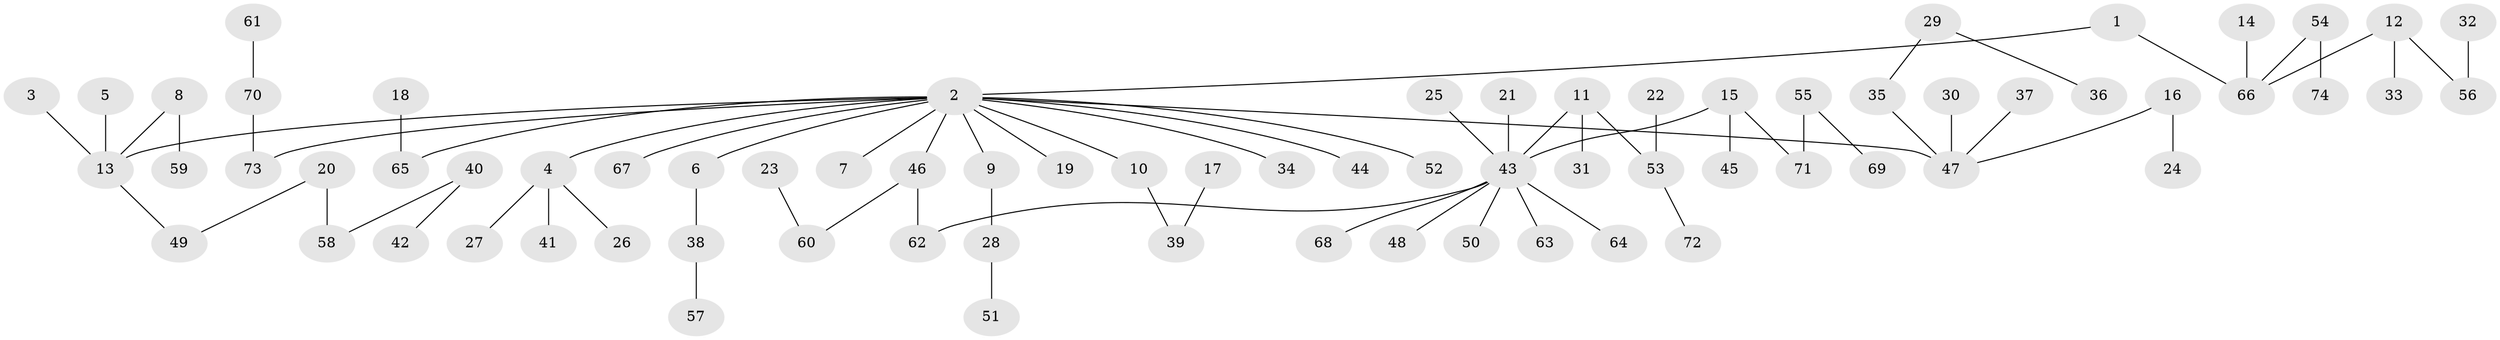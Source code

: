 // original degree distribution, {6: 0.013605442176870748, 2: 0.2789115646258503, 4: 0.034013605442176874, 5: 0.02040816326530612, 12: 0.006802721088435374, 1: 0.46938775510204084, 3: 0.17006802721088435, 7: 0.006802721088435374}
// Generated by graph-tools (version 1.1) at 2025/50/03/09/25 03:50:22]
// undirected, 74 vertices, 73 edges
graph export_dot {
graph [start="1"]
  node [color=gray90,style=filled];
  1;
  2;
  3;
  4;
  5;
  6;
  7;
  8;
  9;
  10;
  11;
  12;
  13;
  14;
  15;
  16;
  17;
  18;
  19;
  20;
  21;
  22;
  23;
  24;
  25;
  26;
  27;
  28;
  29;
  30;
  31;
  32;
  33;
  34;
  35;
  36;
  37;
  38;
  39;
  40;
  41;
  42;
  43;
  44;
  45;
  46;
  47;
  48;
  49;
  50;
  51;
  52;
  53;
  54;
  55;
  56;
  57;
  58;
  59;
  60;
  61;
  62;
  63;
  64;
  65;
  66;
  67;
  68;
  69;
  70;
  71;
  72;
  73;
  74;
  1 -- 2 [weight=1.0];
  1 -- 66 [weight=1.0];
  2 -- 4 [weight=1.0];
  2 -- 6 [weight=1.0];
  2 -- 7 [weight=1.0];
  2 -- 9 [weight=1.0];
  2 -- 10 [weight=1.0];
  2 -- 13 [weight=1.0];
  2 -- 19 [weight=1.0];
  2 -- 34 [weight=1.0];
  2 -- 44 [weight=1.0];
  2 -- 46 [weight=1.0];
  2 -- 47 [weight=1.0];
  2 -- 52 [weight=1.0];
  2 -- 65 [weight=1.0];
  2 -- 67 [weight=1.0];
  2 -- 73 [weight=1.0];
  3 -- 13 [weight=1.0];
  4 -- 26 [weight=1.0];
  4 -- 27 [weight=1.0];
  4 -- 41 [weight=1.0];
  5 -- 13 [weight=1.0];
  6 -- 38 [weight=1.0];
  8 -- 13 [weight=1.0];
  8 -- 59 [weight=1.0];
  9 -- 28 [weight=1.0];
  10 -- 39 [weight=1.0];
  11 -- 31 [weight=1.0];
  11 -- 43 [weight=1.0];
  11 -- 53 [weight=1.0];
  12 -- 33 [weight=1.0];
  12 -- 56 [weight=1.0];
  12 -- 66 [weight=1.0];
  13 -- 49 [weight=1.0];
  14 -- 66 [weight=1.0];
  15 -- 43 [weight=1.0];
  15 -- 45 [weight=1.0];
  15 -- 71 [weight=1.0];
  16 -- 24 [weight=1.0];
  16 -- 47 [weight=1.0];
  17 -- 39 [weight=1.0];
  18 -- 65 [weight=1.0];
  20 -- 49 [weight=1.0];
  20 -- 58 [weight=1.0];
  21 -- 43 [weight=1.0];
  22 -- 53 [weight=1.0];
  23 -- 60 [weight=1.0];
  25 -- 43 [weight=1.0];
  28 -- 51 [weight=1.0];
  29 -- 35 [weight=1.0];
  29 -- 36 [weight=1.0];
  30 -- 47 [weight=1.0];
  32 -- 56 [weight=1.0];
  35 -- 47 [weight=1.0];
  37 -- 47 [weight=1.0];
  38 -- 57 [weight=1.0];
  40 -- 42 [weight=1.0];
  40 -- 58 [weight=1.0];
  43 -- 48 [weight=1.0];
  43 -- 50 [weight=1.0];
  43 -- 62 [weight=1.0];
  43 -- 63 [weight=1.0];
  43 -- 64 [weight=1.0];
  43 -- 68 [weight=1.0];
  46 -- 60 [weight=1.0];
  46 -- 62 [weight=1.0];
  53 -- 72 [weight=1.0];
  54 -- 66 [weight=1.0];
  54 -- 74 [weight=1.0];
  55 -- 69 [weight=1.0];
  55 -- 71 [weight=1.0];
  61 -- 70 [weight=1.0];
  70 -- 73 [weight=1.0];
}
